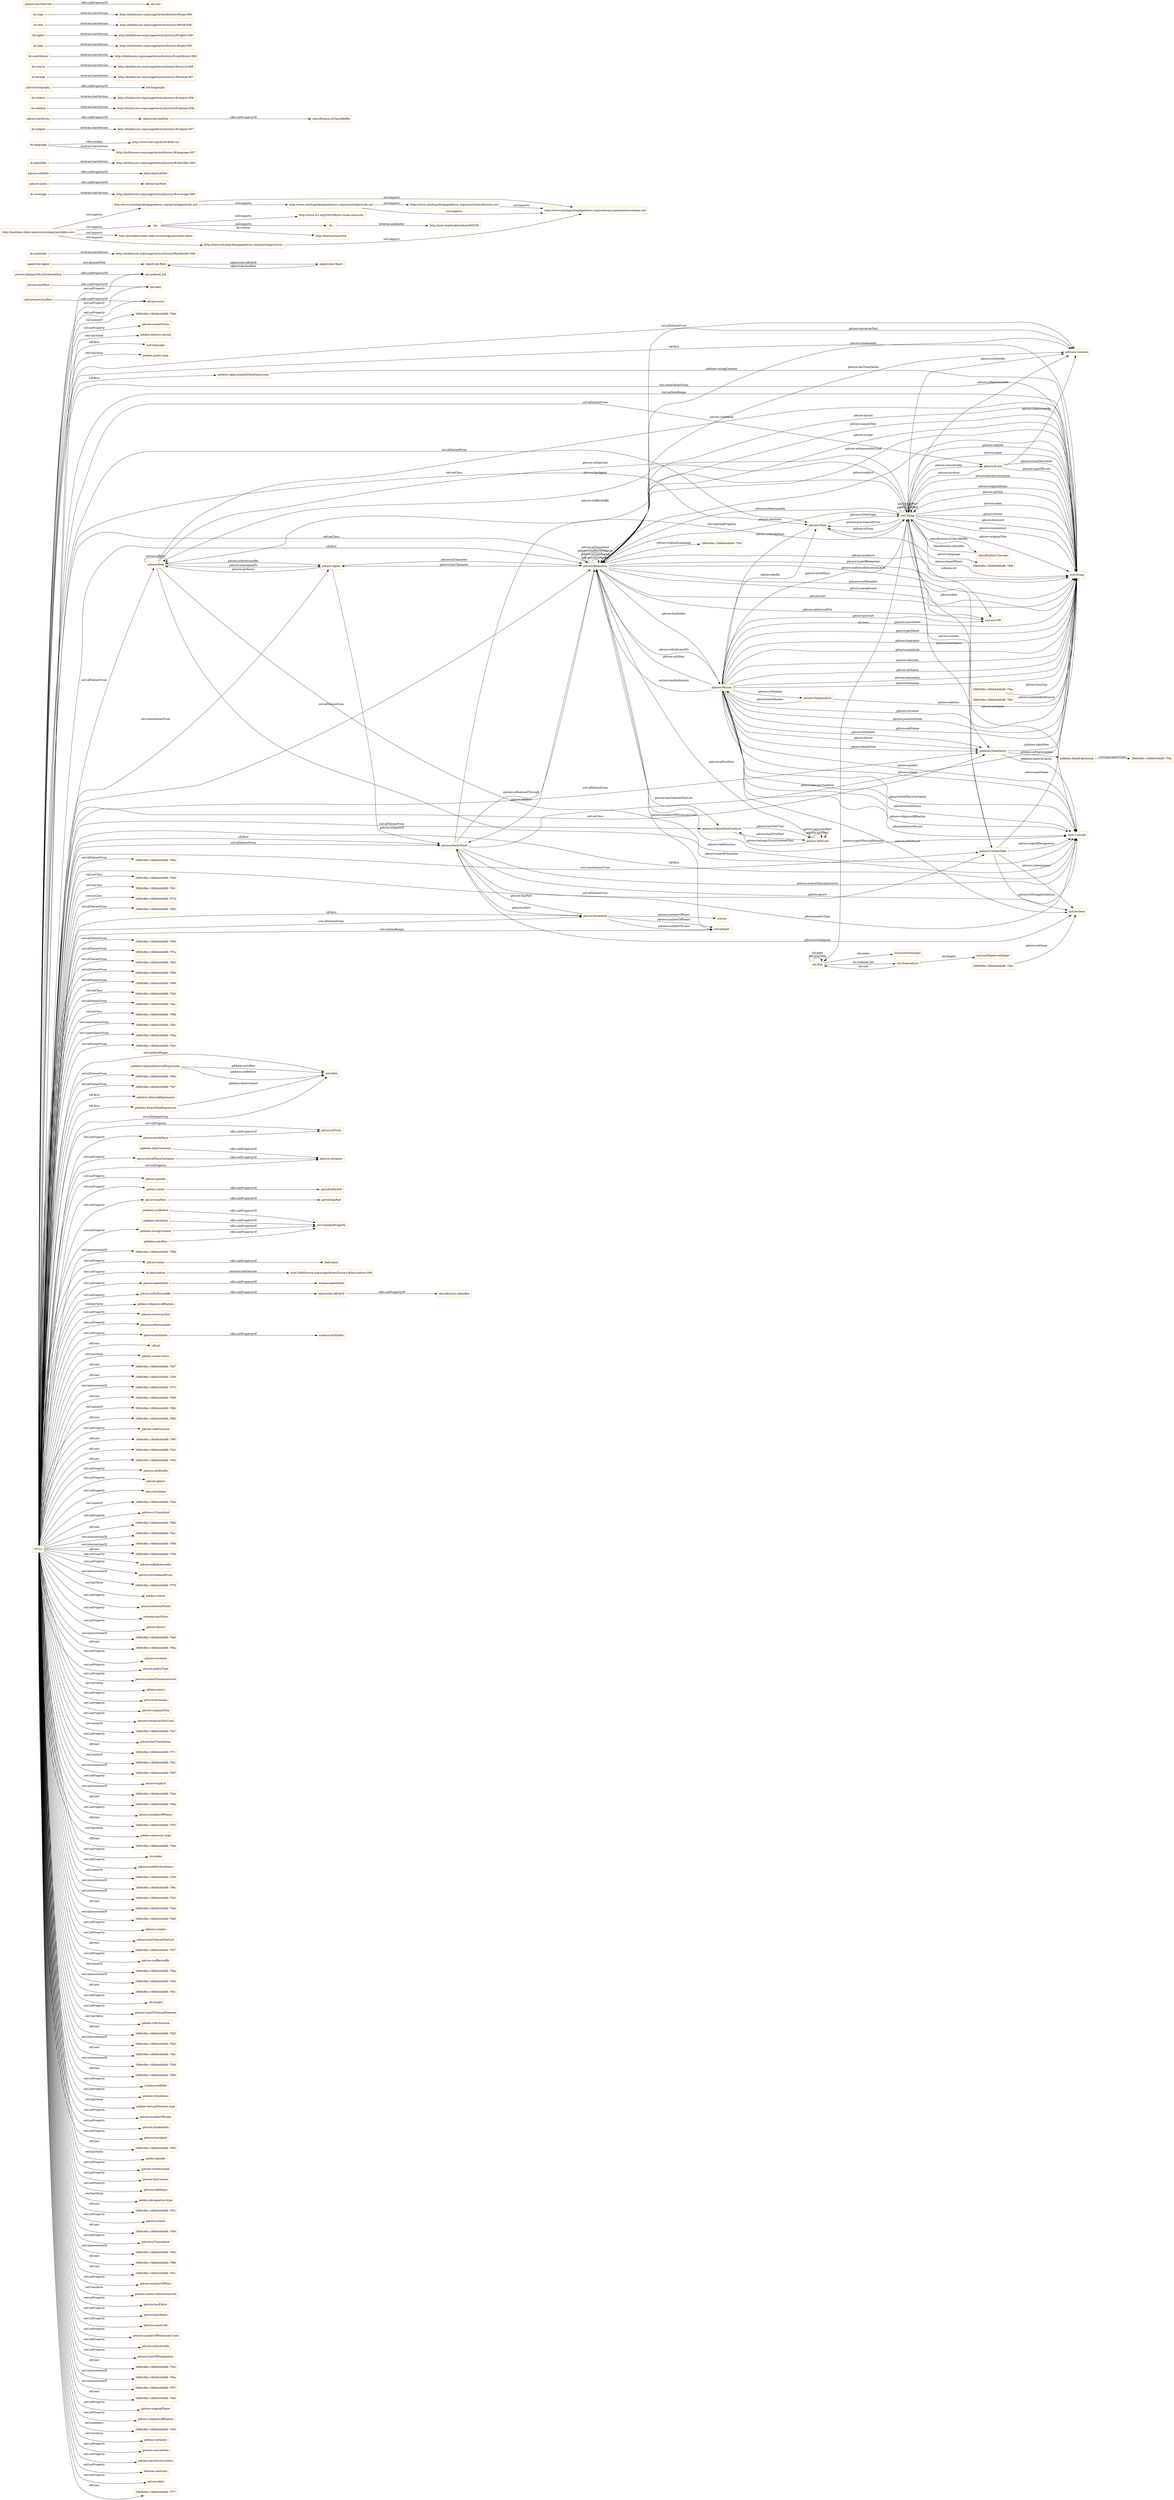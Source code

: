 digraph ar2dtool_diagram { 
rankdir=LR;
size="1501"
node [shape = rectangle, color="orange"]; "pdcore:Role" "29b9c6bc:16bfeb44bd8:-7fbb" "pdcore:OrderedTextUnitList" "29b9c6bc:16bfeb44bd8:-7fd6" "agentrole:Agent" "pdcore:Agent" "pdcore:CreatorRole" "pdcore:Person" "pdcore:Organisation" "29b9c6bc:16bfeb44bd8:-7fd1" "29b9c6bc:16bfeb44bd8:-7f74" "pdcore:Redaction" "29b9c6bc:16bfeb44bd8:-7f83" "pdcore:Ensemble" "29b9c6bc:16bfeb44bd8:-7f58" "29b9c6bc:16bfeb44bd8:-7feb" "29b9c6bc:16bfeb44bd8:-7f7a" "29b9c6bc:16bfeb44bd8:-7fee" "29b9c6bc:16bfeb44bd8:-7fb4" "pdcore:TextUnit" "29b9c6bc:16bfeb44bd8:-7f89" "29b9c6bc:16bfeb44bd8:-7f69" "29b9c6bc:16bfeb44bd8:-7f44" "skos:Concept" "pdcore:Place" "pddates:DateEntity" "29b9c6bc:16bfeb44bd8:-7fe2" "29b9c6bc:16bfeb44bd8:-7fac" "pdcore:Event" "pdtrans:Location" "29b9c6bc:16bfeb44bd8:-7f98" "29b9c6bc:16bfeb44bd8:-7fdc" "29b9c6bc:16bfeb44bd8:-7f4a" "29b9c6bc:16bfeb44bd8:-7fa2" "29b9c6bc:16bfeb44bd8:-7f9d" "pdcore:PoeticWork" "29b9c6bc:16bfeb44bd8:-7fa7" "pddates:OpenedIntervalExpression" "pddates:IntervalExpression" "pddates:ExactDateExpression" "pddates:DateExpression" "29b9c6bc:16bfeb44bd8:-7f3a" "pddates:ApproximateDateExpression" "owl:Thing" "objectrole:Role" "objectrole:Object" "olo:Slot" "olo:OrderedList" "classification:Concept" ; /*classes style*/
	"objectrole:isRoleOf" -> "classification:classifies" [ label = "rdfs:subPropertyOf" ];
	"dc:publisher" -> "http://dublincore.org/usage/terms/history/#publisher-006" [ label = "dcterms:hasVersion" ];
	"pdcore:birthPlace" -> "pdcore:isFrom" [ label = "rdfs:subPropertyOf" ];
	"http://www.ontologydesignpatterns.org/cp/owl/classification.owl" -> "http://www.ontologydesignpatterns.org/schemas/cpannotationschema.owl" [ label = "owl:imports" ];
	"pdcore:birthPlaceCertainty" -> "pdcore:certainty" [ label = "rdfs:subPropertyOf" ];
	"dc:coverage" -> "http://dublincore.org/usage/terms/history/#coverage-006" [ label = "dcterms:hasVersion" ];
	"pdcore:notes" -> "bibtex:hasNote" [ label = "rdfs:subPropertyOf" ];
	"http://www.ontologydesignpatterns.org/cp/owl/agentrole.owl" -> "http://www.ontologydesignpatterns.org/cp/owl/objectrole.owl" [ label = "owl:imports" ];
	"http://www.ontologydesignpatterns.org/cp/owl/agentrole.owl" -> "http://www.ontologydesignpatterns.org/schemas/cpannotationschema.owl" [ label = "owl:imports" ];
	"pdcore:subtitle" -> "fabio:hasSubtitle" [ label = "rdfs:subPropertyOf" ];
	"olo:" -> "http://www.w3.org/2003/06/sw-vocab-status/ns" [ label = "owl:imports" ];
	"olo:" -> "dc:" [ label = "owl:imports" ];
	"olo:" -> "http://foaf.me/zazi#me" [ label = "dc:creator" ];
	"dc:identifier" -> "http://dublincore.org/usage/terms/history/#identifier-006" [ label = "dcterms:hasVersion" ];
	"dc:language" -> "http://www.ietf.org/rfc/rfc4646.txt" [ label = "rdfs:seeAlso" ];
	"dc:language" -> "http://dublincore.org/usage/terms/history/#language-007" [ label = "dcterms:hasVersion" ];
	"pdcore:belongsToListOrderedText" -> "olo:ordered_list" [ label = "rdfs:subPropertyOf" ];
	"pdcore:isPart" -> "partof:isPartOf" [ label = "rdfs:subPropertyOf" ];
	"pddates:dateCertainty" -> "pdcore:certainty" [ label = "rdfs:subPropertyOf" ];
	"dc:subject" -> "http://dublincore.org/usage/terms/history/#subject-007" [ label = "dcterms:hasVersion" ];
	"pddates:notBefore" -> "owl:topDataProperty" [ label = "rdfs:subPropertyOf" ];
	"pdcore:performs" -> "objectrole:hasRole" [ label = "rdfs:subPropertyOf" ];
	"http://www.ontologydesignpatterns.org/cp/owl/objectrole.owl" -> "http://www.ontologydesignpatterns.org/cp/owl/classification.owl" [ label = "owl:imports" ];
	"http://www.ontologydesignpatterns.org/cp/owl/objectrole.owl" -> "http://www.ontologydesignpatterns.org/schemas/cpannotationschema.owl" [ label = "owl:imports" ];
	"dc:relation" -> "http://dublincore.org/usage/terms/history/#relation-006" [ label = "dcterms:hasVersion" ];
	"dc:creator" -> "http://dublincore.org/usage/terms/history/#creator-006" [ label = "dcterms:hasVersion" ];
	"pdcore:biography" -> "bio:biography" [ label = "rdfs:subPropertyOf" ];
	"dc:format" -> "http://dublincore.org/usage/terms/history/#format-007" [ label = "dcterms:hasVersion" ];
	"pdcore:hasPart" -> "partof:hasPart" [ label = "rdfs:subPropertyOf" ];
	"pdcore:nextPart" -> "olo:next" [ label = "rdfs:subPropertyOf" ];
	"pdcore:name" -> "foaf:name" [ label = "rdfs:subPropertyOf" ];
	"pddates:dateNote" -> "owl:topDataProperty" [ label = "rdfs:subPropertyOf" ];
	"dc:source" -> "http://dublincore.org/usage/terms/history/#source-006" [ label = "dcterms:hasVersion" ];
	"dc:description" -> "http://dublincore.org/usage/terms/history/#description-006" [ label = "dcterms:hasVersion" ];
	"pddates:notAfter" -> "owl:topDataProperty" [ label = "rdfs:subPropertyOf" ];
	"pdcore:deathDate" -> "schema:deathDate" [ label = "rdfs:subPropertyOf" ];
	"pdcore:isPerformedBy" -> "objectrole:isRoleOf" [ label = "rdfs:subPropertyOf" ];
	"agentrole:Agent" -> "objectrole:Role" [ label = "owl:disjointWith" ];
	"pddates:DateExpression" -> "29b9c6bc:16bfeb44bd8:-7f3a" [ label = "owl:equivalentClass" ];
	"objectrole:hasRole" -> "classification:isClassifiedBy" [ label = "rdfs:subPropertyOf" ];
	"dc:contributor" -> "http://dublincore.org/usage/terms/history/#contributor-006" [ label = "dcterms:hasVersion" ];
	"http://postdata.linhd.uned.es/ontology/postdata-core" -> "http://postdata.linhd.uned.es/ontology/postdata-dates" [ label = "owl:imports" ];
	"http://postdata.linhd.uned.es/ontology/postdata-core" -> "http://www.ontologydesignpatterns.org/cp/owl/partof.owl" [ label = "owl:imports" ];
	"http://postdata.linhd.uned.es/ontology/postdata-core" -> "http://www.ontologydesignpatterns.org/cp/owl/agentrole.owl" [ label = "owl:imports" ];
	"http://postdata.linhd.uned.es/ontology/postdata-core" -> "olo:" [ label = "owl:imports" ];
	"dc:date" -> "http://dublincore.org/usage/terms/history/#date-006" [ label = "dcterms:hasVersion" ];
	"dc:rights" -> "http://dublincore.org/usage/terms/history/#rights-006" [ label = "dcterms:hasVersion" ];
	"pddates:stringContent" -> "owl:topDataProperty" [ label = "rdfs:subPropertyOf" ];
	"NULL" -> "pdcore:birthPlace" [ label = "owl:onProperty" ];
	"NULL" -> "pdskos:religious-affiliation" [ label = "owl:hasValue" ];
	"NULL" -> "pdcore:PoeticWork" [ label = "owl:allValuesFrom" ];
	"NULL" -> "pdcore:CreatorRole" [ label = "owl:someValuesFrom" ];
	"NULL" -> "pdcore:retrievesText" [ label = "owl:onProperty" ];
	"NULL" -> "pdcore:PoeticWork" [ label = "rdf:first" ];
	"NULL" -> "pdcore:isMentionedIn" [ label = "owl:onProperty" ];
	"NULL" -> "pdcore:birthDate" [ label = "owl:onProperty" ];
	"NULL" -> "rdf:nil" [ label = "rdf:rest" ];
	"NULL" -> "pdskos:social-status" [ label = "owl:hasValue" ];
	"NULL" -> "29b9c6bc:16bfeb44bd8:-7f47" [ label = "rdf:rest" ];
	"NULL" -> "29b9c6bc:16bfeb44bd8:-7fa9" [ label = "rdf:rest" ];
	"NULL" -> "pdcore:birthPlaceCertainty" [ label = "owl:onProperty" ];
	"NULL" -> "pddates:IntervalExpression" [ label = "rdf:first" ];
	"NULL" -> "29b9c6bc:16bfeb44bd8:-7f73" [ label = "owl:intersectionOf" ];
	"NULL" -> "29b9c6bc:16bfeb44bd8:-7fd9" [ label = "rdf:rest" ];
	"NULL" -> "29b9c6bc:16bfeb44bd8:-7fdb" [ label = "owl:unionOf" ];
	"NULL" -> "29b9c6bc:16bfeb44bd8:-7fb8" [ label = "rdf:rest" ];
	"NULL" -> "pdcore:roleFunction" [ label = "owl:onProperty" ];
	"NULL" -> "olo:ordered_list" [ label = "owl:onProperty" ];
	"NULL" -> "29b9c6bc:16bfeb44bd8:-7f9f" [ label = "rdf:rest" ];
	"NULL" -> "29b9c6bc:16bfeb44bd8:-7fe3" [ label = "rdf:rest" ];
	"NULL" -> "xsd:date" [ label = "owl:allValuesFrom" ];
	"NULL" -> "29b9c6bc:16bfeb44bd8:-7f4a" [ label = "owl:someValuesFrom" ];
	"NULL" -> "pdcore:OrderedTextUnitList" [ label = "owl:allValuesFrom" ];
	"NULL" -> "pdcore:Role" [ label = "owl:allValuesFrom" ];
	"NULL" -> "29b9c6bc:16bfeb44bd8:-7f55" [ label = "rdf:rest" ];
	"NULL" -> "pdcore:isEditedIn" [ label = "owl:onProperty" ];
	"NULL" -> "29b9c6bc:16bfeb44bd8:-7f58" [ label = "owl:allValuesFrom" ];
	"NULL" -> "pdcore:genre" [ label = "owl:onProperty" ];
	"NULL" -> "skos:inScheme" [ label = "owl:onProperty" ];
	"NULL" -> "29b9c6bc:16bfeb44bd8:-7fe4" [ label = "owl:unionOf" ];
	"NULL" -> "pdcore:CreatorRole" [ label = "owl:allValuesFrom" ];
	"NULL" -> "pdcore:isTranslated" [ label = "owl:onProperty" ];
	"NULL" -> "pddates:DateEntity" [ label = "owl:onClass" ];
	"NULL" -> "29b9c6bc:16bfeb44bd8:-7f80" [ label = "rdf:rest" ];
	"NULL" -> "29b9c6bc:16bfeb44bd8:-7fa1" [ label = "owl:intersectionOf" ];
	"NULL" -> "pdcore:Ensemble" [ label = "owl:allValuesFrom" ];
	"NULL" -> "29b9c6bc:16bfeb44bd8:-7f88" [ label = "owl:intersectionOf" ];
	"NULL" -> "29b9c6bc:16bfeb44bd8:-7f38" [ label = "rdf:rest" ];
	"NULL" -> "pdcore:isReferencedIn" [ label = "owl:onProperty" ];
	"NULL" -> "pdcore:Agent" [ label = "owl:someValuesFrom" ];
	"NULL" -> "pdcore:provenanceFrom" [ label = "owl:onProperty" ];
	"NULL" -> "pddates:ExactDateExpression" [ label = "rdf:first" ];
	"NULL" -> "29b9c6bc:16bfeb44bd8:-7f79" [ label = "owl:intersectionOf" ];
	"NULL" -> "pdskos:school" [ label = "owl:hasValue" ];
	"NULL" -> "skos:Concept" [ label = "rdf:first" ];
	"NULL" -> "pdcore:literaryPeriod" [ label = "owl:onProperty" ];
	"NULL" -> "schema:startDate" [ label = "owl:onProperty" ];
	"NULL" -> "xsd:string" [ label = "owl:someValuesFrom" ];
	"NULL" -> "pdcore:floruit" [ label = "owl:onProperty" ];
	"NULL" -> "29b9c6bc:16bfeb44bd8:-7fa6" [ label = "owl:intersectionOf" ];
	"NULL" -> "29b9c6bc:16bfeb44bd8:-7f9a" [ label = "rdf:rest" ];
	"NULL" -> "xsd:string" [ label = "owl:onDataRange" ];
	"NULL" -> "pdcore:surname" [ label = "owl:onProperty" ];
	"NULL" -> "pdcore:poeticType" [ label = "owl:onProperty" ];
	"NULL" -> "pdcore:authorEducationLevel" [ label = "owl:onProperty" ];
	"NULL" -> "pdskos:genre" [ label = "owl:hasValue" ];
	"NULL" -> "pdcore:forename" [ label = "owl:onProperty" ];
	"NULL" -> "pdcore:originalTitle" [ label = "owl:onProperty" ];
	"NULL" -> "pdcore:witnessesNotUsed" [ label = "owl:onProperty" ];
	"NULL" -> "29b9c6bc:16bfeb44bd8:-7fe7" [ label = "owl:unionOf" ];
	"NULL" -> "pdcore:hasTranslation" [ label = "owl:onProperty" ];
	"NULL" -> "pdcore:name" [ label = "owl:onProperty" ];
	"NULL" -> "29b9c6bc:16bfeb44bd8:-7f71" [ label = "rdf:rest" ];
	"NULL" -> "29b9c6bc:16bfeb44bd8:-7fe1" [ label = "owl:unionOf" ];
	"NULL" -> "29b9c6bc:16bfeb44bd8:-7f97" [ label = "owl:intersectionOf" ];
	"NULL" -> "pdcore:Redaction" [ label = "owl:allValuesFrom" ];
	"NULL" -> "pdcore:isPart" [ label = "owl:onProperty" ];
	"NULL" -> "29b9c6bc:16bfeb44bd8:-7fd1" [ label = "owl:onClass" ];
	"NULL" -> "pdcore:explicit" [ label = "owl:onProperty" ];
	"NULL" -> "29b9c6bc:16bfeb44bd8:-7fab" [ label = "owl:intersectionOf" ];
	"NULL" -> "29b9c6bc:16bfeb44bd8:-7fda" [ label = "rdf:rest" ];
	"NULL" -> "pdcore:numberOfPoems" [ label = "owl:onProperty" ];
	"NULL" -> "29b9c6bc:16bfeb44bd8:-7f33" [ label = "rdf:rest" ];
	"NULL" -> "pdskos:character-type" [ label = "owl:hasValue" ];
	"NULL" -> "29b9c6bc:16bfeb44bd8:-7fe6" [ label = "rdf:rest" ];
	"NULL" -> "pdcore:isPerformedBy" [ label = "owl:onProperty" ];
	"NULL" -> "olo:index" [ label = "owl:onProperty" ];
	"NULL" -> "pdcore:usedForSynthesis" [ label = "owl:onProperty" ];
	"NULL" -> "olo:previous" [ label = "owl:onProperty" ];
	"NULL" -> "29b9c6bc:16bfeb44bd8:-7f39" [ label = "owl:unionOf" ];
	"NULL" -> "29b9c6bc:16bfeb44bd8:-7f9c" [ label = "owl:intersectionOf" ];
	"NULL" -> "29b9c6bc:16bfeb44bd8:-7fb3" [ label = "owl:intersectionOf" ];
	"NULL" -> "29b9c6bc:16bfeb44bd8:-7fa4" [ label = "rdf:rest" ];
	"NULL" -> "29b9c6bc:16bfeb44bd8:-7fd0" [ label = "owl:intersectionOf" ];
	"NULL" -> "pdcore:creates" [ label = "owl:onProperty" ];
	"NULL" -> "29b9c6bc:16bfeb44bd8:-7f69" [ label = "owl:allValuesFrom" ];
	"NULL" -> "pdcore:hasOrderedTextList" [ label = "owl:onProperty" ];
	"NULL" -> "xsd:date" [ label = "owl:onDataRange" ];
	"NULL" -> "29b9c6bc:16bfeb44bd8:-7f9d" [ label = "owl:allValuesFrom" ];
	"NULL" -> "29b9c6bc:16bfeb44bd8:-7f37" [ label = "rdf:rest" ];
	"NULL" -> "pdcore:isAffectedBy" [ label = "owl:onProperty" ];
	"NULL" -> "29b9c6bc:16bfeb44bd8:-7fea" [ label = "owl:unionOf" ];
	"NULL" -> "29b9c6bc:16bfeb44bd8:-7fd5" [ label = "owl:intersectionOf" ];
	"NULL" -> "xsd:string" [ label = "rdf:first" ];
	"NULL" -> "29b9c6bc:16bfeb44bd8:-7f41" [ label = "rdf:rest" ];
	"NULL" -> "olo:length" [ label = "owl:onProperty" ];
	"NULL" -> "pdcore:typeOfTextualElement" [ label = "owl:onProperty" ];
	"NULL" -> "pdskos:role-function" [ label = "owl:hasValue" ];
	"NULL" -> "29b9c6bc:16bfeb44bd8:-7fd3" [ label = "rdf:rest" ];
	"NULL" -> "29b9c6bc:16bfeb44bd8:-7f43" [ label = "owl:intersectionOf" ];
	"NULL" -> "29b9c6bc:16bfeb44bd8:-7fec" [ label = "rdf:rest" ];
	"NULL" -> "29b9c6bc:16bfeb44bd8:-7f49" [ label = "owl:intersectionOf" ];
	"NULL" -> "29b9c6bc:16bfeb44bd8:-7fbb" [ label = "owl:allValuesFrom" ];
	"NULL" -> "29b9c6bc:16bfeb44bd8:-7f66" [ label = "rdf:rest" ];
	"NULL" -> "schema:endDate" [ label = "owl:onProperty" ];
	"NULL" -> "pdcore:isSynthesis" [ label = "owl:onProperty" ];
	"NULL" -> "pdskos:textualElement-type" [ label = "owl:hasValue" ];
	"NULL" -> "pdcore:numberOfLines" [ label = "owl:onProperty" ];
	"NULL" -> "29b9c6bc:16bfeb44bd8:-7f7a" [ label = "owl:allValuesFrom" ];
	"NULL" -> "pdcore:isIndexedIn" [ label = "owl:onProperty" ];
	"NULL" -> "29b9c6bc:16bfeb44bd8:-7fb4" [ label = "owl:allValuesFrom" ];
	"NULL" -> "pdcore:hasAgent" [ label = "owl:onProperty" ];
	"NULL" -> "29b9c6bc:16bfeb44bd8:-7f95" [ label = "rdf:rest" ];
	"NULL" -> "pdskos:gender" [ label = "owl:hasValue" ];
	"NULL" -> "pdcore:workNumber" [ label = "owl:onProperty" ];
	"NULL" -> "pdcore:hasCreator" [ label = "owl:onProperty" ];
	"NULL" -> "pdcore:roleName" [ label = "owl:onProperty" ];
	"NULL" -> "pdskos:designation-type" [ label = "owl:hasValue" ];
	"NULL" -> "29b9c6bc:16bfeb44bd8:-7fdc" [ label = "owl:someValuesFrom" ];
	"NULL" -> "pdcore:deathDate" [ label = "owl:onProperty" ];
	"NULL" -> "29b9c6bc:16bfeb44bd8:-7f32" [ label = "rdf:rest" ];
	"NULL" -> "pdcore:isFrom" [ label = "owl:onProperty" ];
	"NULL" -> "dc:description" [ label = "owl:onProperty" ];
	"NULL" -> "pdcore:Redaction" [ label = "owl:onClass" ];
	"NULL" -> "pdcore:school" [ label = "owl:onProperty" ];
	"NULL" -> "xsd:integer" [ label = "owl:onDataRange" ];
	"NULL" -> "29b9c6bc:16bfeb44bd8:-7fe9" [ label = "rdf:rest" ];
	"NULL" -> "29b9c6bc:16bfeb44bd8:-7f83" [ label = "owl:allValuesFrom" ];
	"NULL" -> "29b9c6bc:16bfeb44bd8:-7fa2" [ label = "owl:allValuesFrom" ];
	"NULL" -> "pdcore:isTranslation" [ label = "owl:onProperty" ];
	"NULL" -> "29b9c6bc:16bfeb44bd8:-7f82" [ label = "owl:intersectionOf" ];
	"NULL" -> "29b9c6bc:16bfeb44bd8:-7f86" [ label = "rdf:rest" ];
	"NULL" -> "29b9c6bc:16bfeb44bd8:-7fb1" [ label = "rdf:rest" ];
	"NULL" -> "pdcore:Place" [ label = "owl:onClass" ];
	"NULL" -> "pdcore:numberOfPlays" [ label = "owl:onProperty" ];
	"NULL" -> "pdskos:author-educationLevel" [ label = "owl:hasValue" ];
	"NULL" -> "pdcore:hasPart" [ label = "owl:onProperty" ];
	"NULL" -> "pdcore:hasEditor" [ label = "owl:onProperty" ];
	"NULL" -> "pdcore:penName" [ label = "owl:onProperty" ];
	"NULL" -> "pdcore:nameLink" [ label = "owl:onProperty" ];
	"NULL" -> "29b9c6bc:16bfeb44bd8:-7fac" [ label = "owl:allValuesFrom" ];
	"NULL" -> "pdcore:Ensemble" [ label = "rdf:first" ];
	"NULL" -> "29b9c6bc:16bfeb44bd8:-7f44" [ label = "owl:onClass" ];
	"NULL" -> "29b9c6bc:16bfeb44bd8:-7f89" [ label = "owl:allValuesFrom" ];
	"NULL" -> "pdcore:numberOfWitnessesUsed" [ label = "owl:onProperty" ];
	"NULL" -> "pdcore:isInvolvedIn" [ label = "owl:onProperty" ];
	"NULL" -> "pdcore:typeOfDesignation" [ label = "owl:onProperty" ];
	"NULL" -> "29b9c6bc:16bfeb44bd8:-7fd6" [ label = "owl:onClass" ];
	"NULL" -> "pdtrans:Location" [ label = "owl:allValuesFrom" ];
	"NULL" -> "29b9c6bc:16bfeb44bd8:-7fce" [ label = "rdf:rest" ];
	"NULL" -> "pdcore:Redaction" [ label = "rdf:first" ];
	"NULL" -> "29b9c6bc:16bfeb44bd8:-7fba" [ label = "owl:intersectionOf" ];
	"NULL" -> "29b9c6bc:16bfeb44bd8:-7f57" [ label = "owl:intersectionOf" ];
	"NULL" -> "29b9c6bc:16bfeb44bd8:-7fe0" [ label = "rdf:rest" ];
	"NULL" -> "pdcore:originalName" [ label = "owl:onProperty" ];
	"NULL" -> "pdcore:religiousAffiliation" [ label = "owl:onProperty" ];
	"NULL" -> "29b9c6bc:16bfeb44bd8:-7f34" [ label = "owl:members" ];
	"NULL" -> "olo:next" [ label = "owl:onProperty" ];
	"NULL" -> "pdskos:certainty" [ label = "owl:hasValue" ];
	"NULL" -> "pdcore:sourceNote" [ label = "owl:onProperty" ];
	"NULL" -> "pdcore:narrativeLocation" [ label = "owl:onProperty" ];
	"NULL" -> "dcterms:abstract" [ label = "owl:onProperty" ];
	"NULL" -> "29b9c6bc:16bfeb44bd8:-7f98" [ label = "owl:onClass" ];
	"NULL" -> "29b9c6bc:16bfeb44bd8:-7fa7" [ label = "owl:allValuesFrom" ];
	"NULL" -> "pdcore:certainty" [ label = "owl:onProperty" ];
	"NULL" -> "pdcore:date" [ label = "owl:onProperty" ];
	"NULL" -> "pddates:ApproximateDateExpression" [ label = "rdf:first" ];
	"NULL" -> "29b9c6bc:16bfeb44bd8:-7f77" [ label = "rdf:rest" ];
	"NULL" -> "29b9c6bc:16bfeb44bd8:-7fed" [ label = "owl:unionOf" ];
	"NULL" -> "pdcore:Place" [ label = "owl:allValuesFrom" ];
	"NULL" -> "pdcore:socialStatus" [ label = "owl:onProperty" ];
	"NULL" -> "pdskos:literary-period" [ label = "owl:hasValue" ];
	"NULL" -> "pddates:DateEntity" [ label = "owl:allValuesFrom" ];
	"NULL" -> "xsd:language" [ label = "rdf:first" ];
	"NULL" -> "pddates:stringContent" [ label = "owl:onProperty" ];
	"NULL" -> "pdskos:poetic-type" [ label = "owl:hasValue" ];
	"NULL" -> "pdcore:gender" [ label = "owl:onProperty" ];
	"NULL" -> "pdcore:Event" [ label = "owl:allValuesFrom" ];
	"NULL" -> "29b9c6bc:16bfeb44bd8:-7f74" [ label = "owl:onClass" ];
	"NULL" -> "29b9c6bc:16bfeb44bd8:-7f68" [ label = "owl:intersectionOf" ];
	"dc:" -> "http://purl.org/dc/aboutdcmi#DCMI" [ label = "dcterms:publisher" ];
	"dc:title" -> "http://dublincore.org/usage/terms/history/#title-006" [ label = "dcterms:hasVersion" ];
	"dc:type" -> "http://dublincore.org/usage/terms/history/#type-006" [ label = "dcterms:hasVersion" ];
	"pdcore:previousPart" -> "olo:previous" [ label = "rdfs:subPropertyOf" ];
	"pdcore:hasTextUnit" -> "olo:slot" [ label = "rdfs:subPropertyOf" ];
	"pdcore:birthDate" -> "schema:birthDate" [ label = "rdfs:subPropertyOf" ];
	"http://www.ontologydesignpatterns.org/cp/owl/partof.owl" -> "http://www.ontologydesignpatterns.org/schemas/cpannotationschema.owl" [ label = "owl:imports" ];
	"pdcore:Redaction" -> "owl:Thing" [ label = "pdcore:mentions" ];
	"pdcore:Person" -> "xsd:boolean" [ label = "pdcore:isFictional" ];
	"owl:Thing" -> "pdcore:Role" [ label = "pdcore:hasAgent" ];
	"pdcore:Role" -> "pdcore:Agent" [ label = "pdcore:isPerformedBy" ];
	"pdcore:Redaction" -> "pdcore:Redaction" [ label = "pdcore:isSynthesis" ];
	"owl:Thing" -> "xsd:string" [ label = "pdcore:narrativeLocation" ];
	"pdcore:CreatorRole" -> "xsd:string" [ label = "pdcore:penName" ];
	"pdcore:Ensemble" -> "xsd:integer" [ label = "pdcore:numberOfLines" ];
	"pdcore:Redaction" -> "pdcore:Redaction" [ label = "pdcore:isTranslation" ];
	"pdcore:Redaction" -> "xsd:string" [ label = "pdcore:audienceEducationLevel" ];
	"pdcore:Event" -> "xsd:string" [ label = "pdcore:eventNarration" ];
	"owl:Thing" -> "xsd:string" [ label = "pdcore:originalName" ];
	"pdcore:Redaction" -> "xsd:string" [ label = "pdcore:workNumber" ];
	"pdcore:OrderedTextUnitList" -> "pdcore:TextUnit" [ label = "pdcore:hasTextUnit" ];
	"pdcore:Redaction" -> "pdcore:Person" [ label = "pdcore:hasEditor" ];
	"olo:Slot" -> "olo:Slot" [ label = "olo:previous" ];
	"pdcore:Person" -> "pdcore:Redaction" [ label = "pdcore:isEditor" ];
	"owl:Thing" -> "xsd:string" [ label = "pdcore:altTitle" ];
	"pdcore:Person" -> "pddates:DateEntity" [ label = "pdcore:floruit" ];
	"pdcore:Person" -> "xsd:string" [ label = "pdcore:surname" ];
	"pddates:DateEntity" -> "pddates:DateExpression" [ label = "pddates:isExpressedAs" ];
	"pdcore:Person" -> "xsd:string" [ label = "pdcore:positionName" ];
	"pdcore:TextUnit" -> "pdcore:TextUnit" [ label = "pdcore:nextPart" ];
	"owl:Thing" -> "pdcore:Role" [ label = "pdcore:isAffectedBy" ];
	"owl:Thing" -> "pdcore:CreatorRole" [ label = "pdcore:hasCreator" ];
	"classification:Concept" -> "owl:Thing" [ label = "classification:classifies" ];
	"pdcore:Redaction" -> "pdcore:Person" [ label = "pdcore:isDedicatedTo" ];
	"pdcore:Person" -> "pdcore:Redaction" [ label = "pdcore:hasDedication" ];
	"pdcore:Redaction" -> "xsd:string" [ label = "pdcore:paraphrasis" ];
	"owl:Thing" -> "pdtrans:Location" [ label = "pdcore:isEditedIn" ];
	"pdcore:Event" -> "xsd:string" [ label = "pdcore:typeOfEvent" ];
	"pdcore:TextUnit" -> "pdcore:TextUnit" [ label = "pdcore:previousPart" ];
	"pddates:DateEntity" -> "xsd:string" [ label = "pddates:dateNote" ];
	"pddates:DateEntity" -> "skos:Concept" [ label = "pddates:dateCertainty" ];
	"pdcore:Person" -> "pddates:DateEntity" [ label = "pdcore:deathDate" ];
	"pdcore:Role" -> "pdcore:Agent" [ label = "pdcore:isAssignedTo" ];
	"pdcore:Person" -> "owl:Thing" [ label = "pdcore:birthPlace" ];
	"pdcore:Role" -> "pdcore:Role" [ label = "pdcore:affects" ];
	"pdcore:Person" -> "xsd:string" [ label = "pdcore:addName" ];
	"pddates:OpenedIntervalExpression" -> "xsd:date" [ label = "pddates:notBefore" ];
	"pdcore:Event" -> "pdtrans:Location" [ label = "pdcore:isRecordedBy" ];
	"pdcore:Place" -> "owl:Thing" [ label = "pdcore:isTheOrigin" ];
	"pdcore:CreatorRole" -> "xsd:boolean" [ label = "pdcore:isAnonymous" ];
	"pdcore:Redaction" -> "pdcore:Agent" [ label = "pdcore:hasCharacter" ];
	"pdcore:Redaction" -> "xsd:anyURI" [ label = "pdcore:text" ];
	"pdcore:Redaction" -> "xsd:string" [ label = "pdcore:layout" ];
	"pdcore:Redaction" -> "xsd:anyURI" [ label = "pdcore:additionalFile" ];
	"pdcore:PoeticWork" -> "xsd:boolean" [ label = "pdcore:isCalligram" ];
	"olo:Slot" -> "olo:OrderedList" [ label = "olo:ordered_list" ];
	"pdcore:Redaction" -> "skos:Concept" [ label = "pdcore:typeOfTextualElement" ];
	"olo:OrderedList" -> "xsd:nonNegativeInteger" [ label = "olo:length" ];
	"owl:Thing" -> "pdcore:Event" [ label = "pdcore:isInvolvedIn" ];
	"pdcore:Redaction" -> "pdcore:PoeticWork" [ label = "pdcore:realises" ];
	"pdcore:PoeticWork" -> "pdcore:Redaction" [ label = "pdcore:isRealisedThrough" ];
	"pdcore:Person" -> "skos:Concept" [ label = "pdcore:religiousAffiliation" ];
	"owl:Thing" -> "xsd:string" [ label = "pdcore:notes" ];
	"pdcore:Person" -> "xsd:string" [ label = "pdcore:sourceNote" ];
	"pdcore:Redaction" -> "xsd:string" [ label = "pdcore:sampleText" ];
	"pdcore:Redaction" -> "xsd:string" [ label = "pdcore:incipit" ];
	"pdcore:Person" -> "pddates:DateEntity" [ label = "pdcore:birthDate" ];
	"pdcore:Person" -> "skos:Concept" [ label = "pdcore:birthPlaceCertainty" ];
	"pdcore:Person" -> "skos:Concept" [ label = "pdcore:literaryPeriod" ];
	"pdcore:Ensemble" -> "pdcore:PoeticWork" [ label = "pdcore:hasPart" ];
	"pddates:ExactDateExpression" -> "xsd:date" [ label = "pddates:dateContent" ];
	"pdcore:PoeticWork" -> "owl:Thing" [ label = "owl:topDataProperty" ];
	"pdcore:Person" -> "xsd:string" [ label = "pdcore:genName" ];
	"pdcore:TextUnit" -> "pdcore:Redaction" [ label = "pdcore:isFirstPart" ];
	"pdcore:Redaction" -> "pdcore:Redaction" [ label = "pdcore:usedForSynthesis" ];
	"pdcore:Person" -> "xsd:string" [ label = "pdcore:biography" ];
	"pdcore:CreatorRole" -> "skos:Concept" [ label = "pdcore:typeOfDesignation" ];
	"owl:Thing" -> "skos:Concept" [ label = "pdcore:certainty" ];
	"pdcore:PoeticWork" -> "pdcore:Ensemble" [ label = "pdcore:isPart" ];
	"olo:OrderedList" -> "olo:Slot" [ label = "olo:slot" ];
	"pdcore:TextUnit" -> "pdcore:OrderedTextUnitList" [ label = "pdcore:belongsToListOrderedText" ];
	"pdcore:Person" -> "skos:Concept" [ label = "pdcore:school" ];
	"olo:Slot" -> "olo:Slot" [ label = "olo:next" ];
	"pdcore:Redaction" -> "pdcore:Redaction" [ label = "pdcore:isTranslated" ];
	"owl:Thing" -> "xsd:anyURI" [ label = "schema:url" ];
	"owl:Thing" -> "pdtrans:Location" [ label = "pdcore:isReferencedIn" ];
	"pdcore:PoeticWork" -> "xsd:string" [ label = "pdcore:literaryTradition" ];
	"pddates:ApproximateDateExpression" -> "xsd:string" [ label = "pddates:stringContent" ];
	"pdcore:Person" -> "pdcore:Place" [ label = "pdcore:diedIn" ];
	"29b9c6bc:16bfeb44bd8:-7fe2" -> "xsd:string" [ label = "pdcore:unidentifiedSource" ];
	"pdcore:CreatorRole" -> "owl:Thing" [ label = "pdcore:creates" ];
	"owl:Thing" -> "xsd:string" [ label = "pdcore:theme" ];
	"pdcore:Event" -> "owl:Thing" [ label = "pdcore:involves" ];
	"pddates:OpenedIntervalExpression" -> "xsd:date" [ label = "pddates:notAfter" ];
	"pdcore:Role" -> "skos:Concept" [ label = "pdcore:roleFunction" ];
	"pdcore:PoeticWork" -> "skos:Concept" [ label = "pdcore:poeticType" ];
	"pdcore:Place" -> "xsd:string" [ label = "pdcore:typeOfPlace" ];
	"olo:Slot" -> "owl:Thing" [ label = "olo:item" ];
	"pdcore:Person" -> "xsd:string" [ label = "pdcore:nameLink" ];
	"owl:Thing" -> "pdcore:Place" [ label = "pdcore:provenanceFrom" ];
	"pdcore:Ensemble" -> "xsd:int" [ label = "pdcore:numberOfPlays" ];
	"owl:Thing" -> "xsd:string" [ label = "pdcore:keyword" ];
	"pdcore:Person" -> "xsd:string" [ label = "pdcore:ethnicity" ];
	"pdcore:Redaction" -> "pdtrans:Location" [ label = "pdcore:isIndexedIn" ];
	"29b9c6bc:16bfeb44bd8:-7feb" -> "xsd:boolean" [ label = "pdcore:isASong" ];
	"pdcore:Person" -> "xsd:string" [ label = "pdcore:altName" ];
	"pdcore:Agent" -> "pdcore:Role" [ label = "pdcore:performs" ];
	"owl:Thing" -> "xsd:string" [ label = "pdcore:commentary" ];
	"owl:Thing" -> "xsd:string" [ label = "pdcore:originalTitle" ];
	"owl:Thing" -> "classification:Concept" [ label = "classification:isClassifiedBy" ];
	"pdcore:Person" -> "skos:Concept" [ label = "pdcore:socialStatus" ];
	"owl:Thing" -> "owl:Thing" [ label = "partof:isPartOf" ];
	"pdcore:Redaction" -> "pdcore:OrderedTextUnitList" [ label = "pdcore:hasOrderedTextList" ];
	"pdcore:Agent" -> "pdcore:Redaction" [ label = "pdcore:isCharacter" ];
	"olo:Slot" -> "xsd:positiveInteger" [ label = "olo:index" ];
	"29b9c6bc:16bfeb44bd8:-7fee" -> "xsd:string" [ label = "pdcore:function" ];
	"pdcore:PoeticWork" -> "skos:Concept" [ label = "pdcore:authorEducationLevel" ];
	"owl:Thing" -> "pdcore:Place" [ label = "pdcore:isFrom" ];
	"pdcore:Redaction" -> "pdtrans:Location" [ label = "pdcore:hasTranslation" ];
	"pdcore:CreatorRole" -> "xsd:boolean" [ label = "pdcore:isWrongAttribution" ];
	"pdcore:Redaction" -> "xsd:string" [ label = "pdcore:witnessesNotUsed" ];
	"pdcore:Role" -> "xsd:string" [ label = "pdcore:roleName" ];
	"pdcore:Role" -> "owl:Thing" [ label = "pdcore:isDepicted" ];
	"owl:Thing" -> "pddates:DateEntity" [ label = "pdcore:date" ];
	"objectrole:Object" -> "objectrole:Role" [ label = "objectrole:hasRole" ];
	"pdcore:Person" -> "xsd:string" [ label = "pdcore:nationality" ];
	"owl:Thing" -> "pdcore:Redaction" [ label = "pdcore:isMentionedIn" ];
	"pdcore:OrderedTextUnitList" -> "pdcore:TextUnit" [ label = "pdcore:hasFirstPart" ];
	"pdcore:Person" -> "pdcore:Organisation" [ label = "pdcore:isMember" ];
	"pdcore:Person" -> "xsd:anyURI" [ label = "pdcore:portrait" ];
	"pdcore:Role" -> "skos:Concept" [ label = "pdcore:typeOfCharacter" ];
	"pdcore:Organisation" -> "xsd:string" [ label = "pdcore:address" ];
	"pdcore:Organisation" -> "pdcore:Person" [ label = "pdcore:hasMember" ];
	"pdcore:Redaction" -> "xsd:string" [ label = "pdcore:explicit" ];
	"owl:Thing" -> "xsd:string" [ label = "pdcore:subtitle" ];
	"pdcore:Agent" -> "pdcore:PoeticWork" [ label = "pdcore:isAgentOf" ];
	"pdcore:Redaction" -> "pdtrans:Location" [ label = "pdcore:retrievesText" ];
	"pdcore:Person" -> "skos:Concept" [ label = "pdcore:gender" ];
	"pdcore:PoeticWork" -> "skos:Concept" [ label = "pdcore:genre" ];
	"owl:Thing" -> "xsd:string" [ label = "pdcore:name" ];
	"pdcore:Person" -> "xsd:string" [ label = "pdcore:forename" ];
	"pdcore:Ensemble" -> "xsd:integer" [ label = "pdcore:numberOfPoems" ];
	"pdcore:Redaction" -> "xsd:string" [ label = "pdcore:audience" ];
	"pdcore:Redaction" -> "xsd:string" [ label = "pdcore:typeOfRedaction" ];
	"pdcore:Redaction" -> "xsd:integer" [ label = "pdcore:numberOfWitnessesUsed" ];
	"pdcore:Redaction" -> "29b9c6bc:16bfeb44bd8:-7fe5" [ label = "pdcore:originalLanguage" ];
	"owl:Thing" -> "owl:Thing" [ label = "partof:hasPart" ];
	"pdcore:Place" -> "pdcore:Person" [ label = "pdcore:isDeathPlace" ];
	"owl:Thing" -> "29b9c6bc:16bfeb44bd8:-7fe8" [ label = "pdcore:language" ];
	"objectrole:Role" -> "objectrole:Object" [ label = "objectrole:isRoleOf" ];

}
